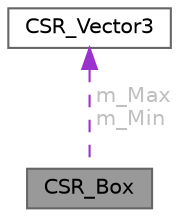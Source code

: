 digraph "CSR_Box"
{
 // LATEX_PDF_SIZE
  bgcolor="transparent";
  edge [fontname=Helvetica,fontsize=10,labelfontname=Helvetica,labelfontsize=10];
  node [fontname=Helvetica,fontsize=10,shape=box,height=0.2,width=0.4];
  Node1 [id="Node000001",label="CSR_Box",height=0.2,width=0.4,color="gray40", fillcolor="grey60", style="filled", fontcolor="black",tooltip=" "];
  Node2 -> Node1 [id="edge1_Node000001_Node000002",dir="back",color="darkorchid3",style="dashed",tooltip=" ",label=" m_Max\nm_Min",fontcolor="grey" ];
  Node2 [id="Node000002",label="CSR_Vector3",height=0.2,width=0.4,color="gray40", fillcolor="white", style="filled",URL="$struct_c_s_r___vector3.html",tooltip=" "];
}

